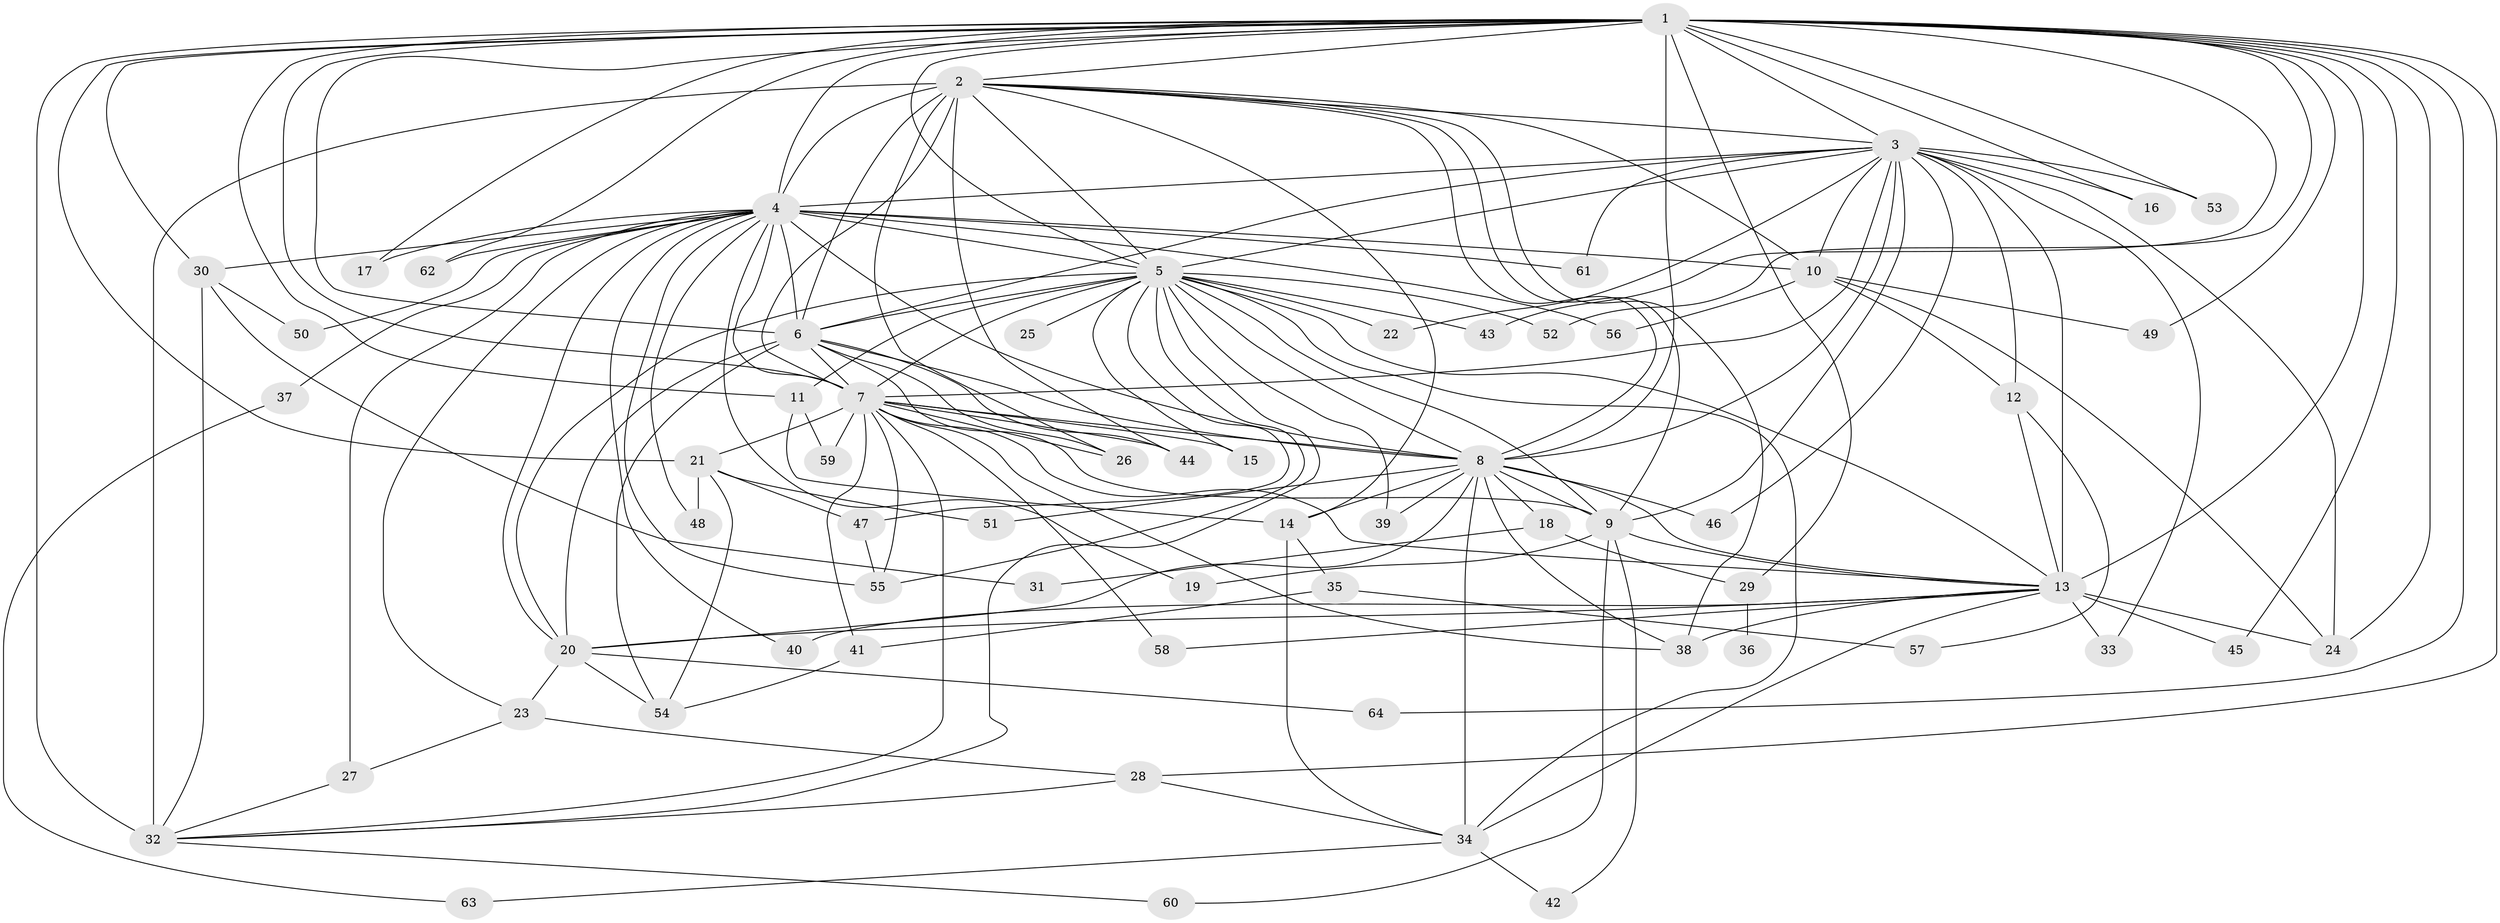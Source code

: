 // original degree distribution, {28: 0.015625, 26: 0.0078125, 17: 0.015625, 32: 0.0078125, 30: 0.0078125, 15: 0.0078125, 22: 0.015625, 5: 0.046875, 3: 0.2265625, 4: 0.09375, 7: 0.015625, 2: 0.5234375, 6: 0.015625}
// Generated by graph-tools (version 1.1) at 2025/34/03/09/25 02:34:59]
// undirected, 64 vertices, 166 edges
graph export_dot {
graph [start="1"]
  node [color=gray90,style=filled];
  1;
  2;
  3;
  4;
  5;
  6;
  7;
  8;
  9;
  10;
  11;
  12;
  13;
  14;
  15;
  16;
  17;
  18;
  19;
  20;
  21;
  22;
  23;
  24;
  25;
  26;
  27;
  28;
  29;
  30;
  31;
  32;
  33;
  34;
  35;
  36;
  37;
  38;
  39;
  40;
  41;
  42;
  43;
  44;
  45;
  46;
  47;
  48;
  49;
  50;
  51;
  52;
  53;
  54;
  55;
  56;
  57;
  58;
  59;
  60;
  61;
  62;
  63;
  64;
  1 -- 2 [weight=3.0];
  1 -- 3 [weight=4.0];
  1 -- 4 [weight=4.0];
  1 -- 5 [weight=2.0];
  1 -- 6 [weight=2.0];
  1 -- 7 [weight=2.0];
  1 -- 8 [weight=2.0];
  1 -- 11 [weight=1.0];
  1 -- 13 [weight=4.0];
  1 -- 16 [weight=2.0];
  1 -- 17 [weight=1.0];
  1 -- 21 [weight=1.0];
  1 -- 24 [weight=1.0];
  1 -- 28 [weight=1.0];
  1 -- 29 [weight=1.0];
  1 -- 30 [weight=1.0];
  1 -- 32 [weight=2.0];
  1 -- 43 [weight=1.0];
  1 -- 45 [weight=1.0];
  1 -- 49 [weight=1.0];
  1 -- 52 [weight=1.0];
  1 -- 53 [weight=1.0];
  1 -- 62 [weight=1.0];
  1 -- 64 [weight=1.0];
  2 -- 3 [weight=2.0];
  2 -- 4 [weight=1.0];
  2 -- 5 [weight=1.0];
  2 -- 6 [weight=1.0];
  2 -- 7 [weight=2.0];
  2 -- 8 [weight=1.0];
  2 -- 9 [weight=1.0];
  2 -- 10 [weight=1.0];
  2 -- 14 [weight=2.0];
  2 -- 26 [weight=1.0];
  2 -- 32 [weight=8.0];
  2 -- 38 [weight=1.0];
  2 -- 44 [weight=1.0];
  3 -- 4 [weight=2.0];
  3 -- 5 [weight=2.0];
  3 -- 6 [weight=4.0];
  3 -- 7 [weight=3.0];
  3 -- 8 [weight=3.0];
  3 -- 9 [weight=1.0];
  3 -- 10 [weight=1.0];
  3 -- 12 [weight=1.0];
  3 -- 13 [weight=13.0];
  3 -- 16 [weight=1.0];
  3 -- 22 [weight=2.0];
  3 -- 24 [weight=1.0];
  3 -- 33 [weight=1.0];
  3 -- 46 [weight=2.0];
  3 -- 53 [weight=1.0];
  3 -- 61 [weight=1.0];
  4 -- 5 [weight=2.0];
  4 -- 6 [weight=2.0];
  4 -- 7 [weight=1.0];
  4 -- 8 [weight=1.0];
  4 -- 10 [weight=1.0];
  4 -- 17 [weight=1.0];
  4 -- 19 [weight=1.0];
  4 -- 20 [weight=1.0];
  4 -- 23 [weight=1.0];
  4 -- 27 [weight=1.0];
  4 -- 30 [weight=1.0];
  4 -- 37 [weight=1.0];
  4 -- 40 [weight=1.0];
  4 -- 48 [weight=1.0];
  4 -- 50 [weight=1.0];
  4 -- 55 [weight=1.0];
  4 -- 56 [weight=1.0];
  4 -- 61 [weight=1.0];
  4 -- 62 [weight=1.0];
  5 -- 6 [weight=1.0];
  5 -- 7 [weight=2.0];
  5 -- 8 [weight=1.0];
  5 -- 9 [weight=3.0];
  5 -- 11 [weight=1.0];
  5 -- 13 [weight=1.0];
  5 -- 15 [weight=1.0];
  5 -- 20 [weight=1.0];
  5 -- 22 [weight=1.0];
  5 -- 25 [weight=1.0];
  5 -- 32 [weight=1.0];
  5 -- 34 [weight=1.0];
  5 -- 39 [weight=1.0];
  5 -- 43 [weight=2.0];
  5 -- 47 [weight=1.0];
  5 -- 52 [weight=1.0];
  5 -- 55 [weight=1.0];
  6 -- 7 [weight=1.0];
  6 -- 8 [weight=1.0];
  6 -- 9 [weight=1.0];
  6 -- 20 [weight=1.0];
  6 -- 26 [weight=1.0];
  6 -- 44 [weight=1.0];
  6 -- 54 [weight=1.0];
  7 -- 8 [weight=1.0];
  7 -- 13 [weight=1.0];
  7 -- 15 [weight=1.0];
  7 -- 21 [weight=1.0];
  7 -- 26 [weight=1.0];
  7 -- 32 [weight=1.0];
  7 -- 38 [weight=1.0];
  7 -- 41 [weight=1.0];
  7 -- 44 [weight=1.0];
  7 -- 55 [weight=1.0];
  7 -- 58 [weight=1.0];
  7 -- 59 [weight=1.0];
  8 -- 9 [weight=1.0];
  8 -- 13 [weight=1.0];
  8 -- 14 [weight=2.0];
  8 -- 18 [weight=1.0];
  8 -- 20 [weight=1.0];
  8 -- 34 [weight=1.0];
  8 -- 38 [weight=1.0];
  8 -- 39 [weight=1.0];
  8 -- 46 [weight=1.0];
  8 -- 51 [weight=1.0];
  9 -- 13 [weight=1.0];
  9 -- 19 [weight=1.0];
  9 -- 42 [weight=1.0];
  9 -- 60 [weight=1.0];
  10 -- 12 [weight=1.0];
  10 -- 24 [weight=1.0];
  10 -- 49 [weight=1.0];
  10 -- 56 [weight=1.0];
  11 -- 14 [weight=1.0];
  11 -- 59 [weight=1.0];
  12 -- 13 [weight=1.0];
  12 -- 57 [weight=1.0];
  13 -- 20 [weight=1.0];
  13 -- 24 [weight=1.0];
  13 -- 33 [weight=1.0];
  13 -- 34 [weight=1.0];
  13 -- 38 [weight=1.0];
  13 -- 40 [weight=1.0];
  13 -- 45 [weight=1.0];
  13 -- 58 [weight=1.0];
  14 -- 34 [weight=1.0];
  14 -- 35 [weight=1.0];
  18 -- 29 [weight=1.0];
  18 -- 31 [weight=1.0];
  20 -- 23 [weight=1.0];
  20 -- 54 [weight=1.0];
  20 -- 64 [weight=1.0];
  21 -- 47 [weight=1.0];
  21 -- 48 [weight=1.0];
  21 -- 51 [weight=1.0];
  21 -- 54 [weight=1.0];
  23 -- 27 [weight=1.0];
  23 -- 28 [weight=1.0];
  27 -- 32 [weight=1.0];
  28 -- 32 [weight=1.0];
  28 -- 34 [weight=1.0];
  29 -- 36 [weight=1.0];
  30 -- 31 [weight=1.0];
  30 -- 32 [weight=1.0];
  30 -- 50 [weight=1.0];
  32 -- 60 [weight=1.0];
  34 -- 42 [weight=1.0];
  34 -- 63 [weight=1.0];
  35 -- 41 [weight=1.0];
  35 -- 57 [weight=1.0];
  37 -- 63 [weight=1.0];
  41 -- 54 [weight=1.0];
  47 -- 55 [weight=1.0];
}
